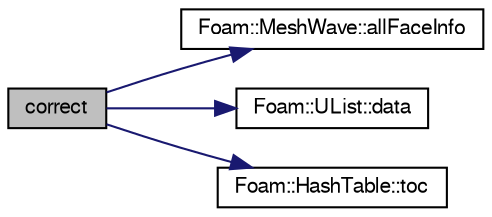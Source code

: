 digraph "correct"
{
  bgcolor="transparent";
  edge [fontname="FreeSans",fontsize="10",labelfontname="FreeSans",labelfontsize="10"];
  node [fontname="FreeSans",fontsize="10",shape=record];
  rankdir="LR";
  Node4 [label="correct",height=0.2,width=0.4,color="black", fillcolor="grey75", style="filled", fontcolor="black"];
  Node4 -> Node5 [color="midnightblue",fontsize="10",style="solid",fontname="FreeSans"];
  Node5 [label="Foam::MeshWave::allFaceInfo",height=0.2,width=0.4,color="black",URL="$a24818.html#af7e6758088994ac942321e6f171f9c14",tooltip="Get allFaceInfo. "];
  Node4 -> Node6 [color="midnightblue",fontsize="10",style="solid",fontname="FreeSans"];
  Node6 [label="Foam::UList::data",height=0.2,width=0.4,color="black",URL="$a25698.html#adc1e16b293a89a9ccc9541058b5ca560",tooltip="Return a pointer to the first data element,. "];
  Node4 -> Node7 [color="midnightblue",fontsize="10",style="solid",fontname="FreeSans"];
  Node7 [label="Foam::HashTable::toc",height=0.2,width=0.4,color="black",URL="$a25702.html#a1717015c0033bc9eed654353eed0461b",tooltip="Return the table of contents. "];
}
